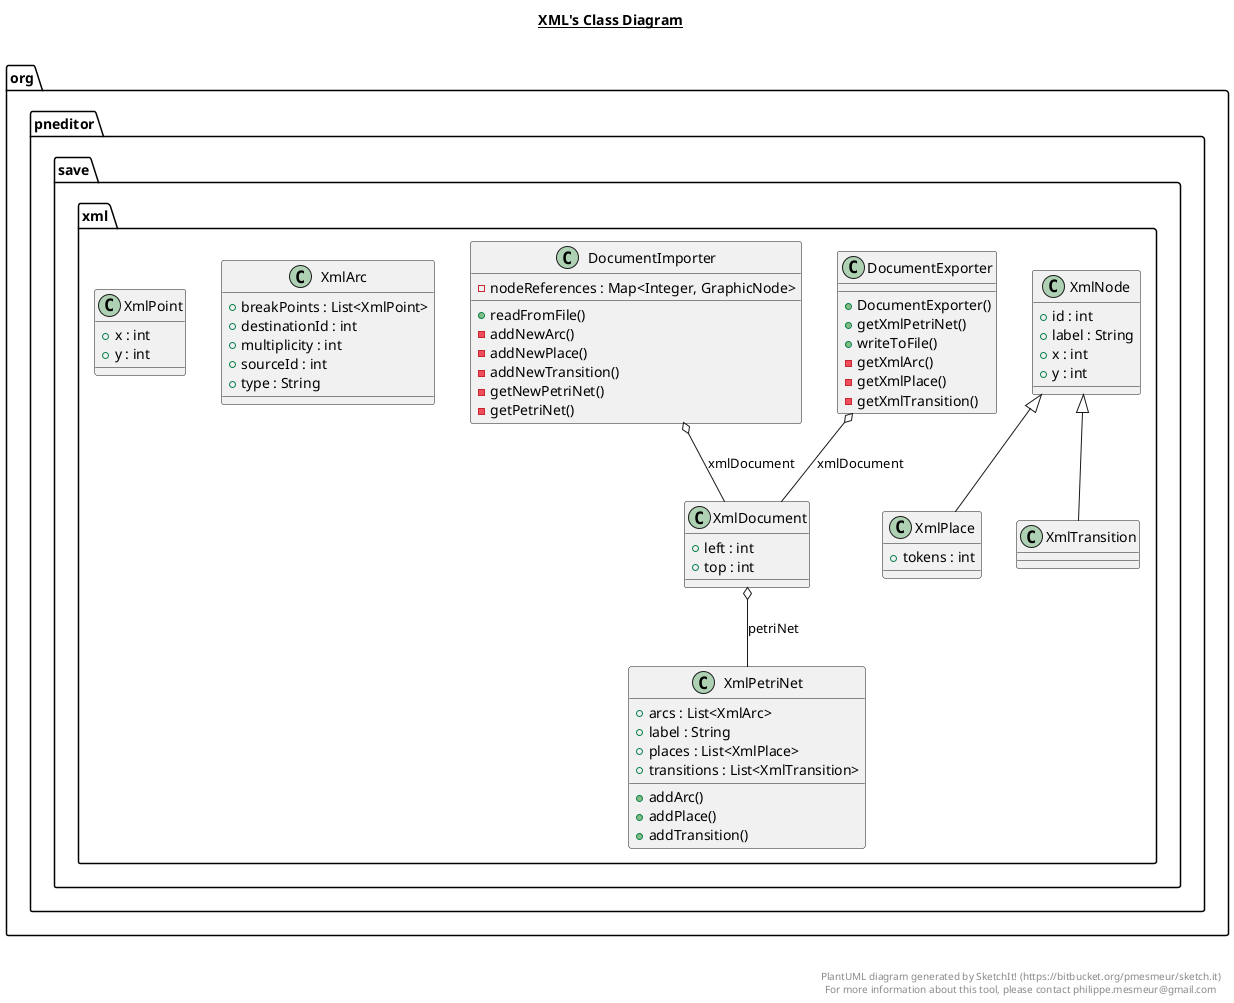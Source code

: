 @startuml

title __XML's Class Diagram__\n

  namespace org.pneditor.save.xml {
    class org.pneditor.save.xml.DocumentExporter {
        + DocumentExporter()
        + getXmlPetriNet()
        + writeToFile()
        - getXmlArc()
        - getXmlPlace()
        - getXmlTransition()
    }
  }
  

  namespace org.pneditor.save.xml {
    class org.pneditor.save.xml.DocumentImporter {
        - nodeReferences : Map<Integer, GraphicNode>
        + readFromFile()
        - addNewArc()
        - addNewPlace()
        - addNewTransition()
        - getNewPetriNet()
        - getPetriNet()
    }
  }
  

  namespace org.pneditor.save.xml {
    class org.pneditor.save.xml.XmlArc {
        + breakPoints : List<XmlPoint>
        + destinationId : int
        + multiplicity : int
        + sourceId : int
        + type : String
    }
  }
  

  namespace org.pneditor.save.xml {
    class org.pneditor.save.xml.XmlDocument {
        + left : int
        + top : int
    }
  }
  

  namespace org.pneditor.save.xml {
    class org.pneditor.save.xml.XmlNode {
        + id : int
        + label : String
        + x : int
        + y : int
    }
  }
  

  namespace org.pneditor.save.xml {
    class org.pneditor.save.xml.XmlPetriNet {
        + arcs : List<XmlArc>
        + label : String
        + places : List<XmlPlace>
        + transitions : List<XmlTransition>
        + addArc()
        + addPlace()
        + addTransition()
    }
  }
  

  namespace org.pneditor.save.xml {
    class org.pneditor.save.xml.XmlPlace {
        + tokens : int
    }
  }
  

  namespace org.pneditor.save.xml {
    class org.pneditor.save.xml.XmlPoint {
        + x : int
        + y : int
    }
  }
  

  namespace org.pneditor.save.xml {
    class org.pneditor.save.xml.XmlTransition {
    }
  }
  

  org.pneditor.save.xml.DocumentExporter o-- org.pneditor.save.xml.XmlDocument : xmlDocument
  org.pneditor.save.xml.DocumentImporter o-- org.pneditor.save.xml.XmlDocument : xmlDocument
  org.pneditor.save.xml.XmlDocument o-- org.pneditor.save.xml.XmlPetriNet : petriNet
  org.pneditor.save.xml.XmlPlace -up-|> org.pneditor.save.xml.XmlNode
  org.pneditor.save.xml.XmlTransition -up-|> org.pneditor.save.xml.XmlNode


right footer


PlantUML diagram generated by SketchIt! (https://bitbucket.org/pmesmeur/sketch.it)
For more information about this tool, please contact philippe.mesmeur@gmail.com
endfooter

@enduml
